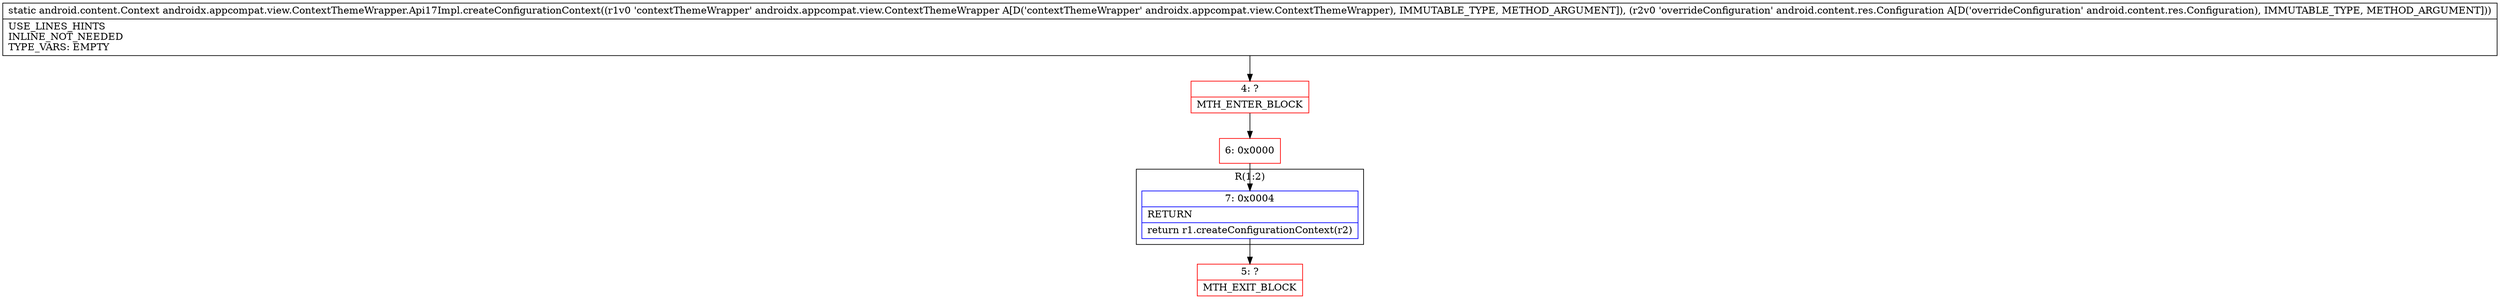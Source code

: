 digraph "CFG forandroidx.appcompat.view.ContextThemeWrapper.Api17Impl.createConfigurationContext(Landroidx\/appcompat\/view\/ContextThemeWrapper;Landroid\/content\/res\/Configuration;)Landroid\/content\/Context;" {
subgraph cluster_Region_574210118 {
label = "R(1:2)";
node [shape=record,color=blue];
Node_7 [shape=record,label="{7\:\ 0x0004|RETURN\l|return r1.createConfigurationContext(r2)\l}"];
}
Node_4 [shape=record,color=red,label="{4\:\ ?|MTH_ENTER_BLOCK\l}"];
Node_6 [shape=record,color=red,label="{6\:\ 0x0000}"];
Node_5 [shape=record,color=red,label="{5\:\ ?|MTH_EXIT_BLOCK\l}"];
MethodNode[shape=record,label="{static android.content.Context androidx.appcompat.view.ContextThemeWrapper.Api17Impl.createConfigurationContext((r1v0 'contextThemeWrapper' androidx.appcompat.view.ContextThemeWrapper A[D('contextThemeWrapper' androidx.appcompat.view.ContextThemeWrapper), IMMUTABLE_TYPE, METHOD_ARGUMENT]), (r2v0 'overrideConfiguration' android.content.res.Configuration A[D('overrideConfiguration' android.content.res.Configuration), IMMUTABLE_TYPE, METHOD_ARGUMENT]))  | USE_LINES_HINTS\lINLINE_NOT_NEEDED\lTYPE_VARS: EMPTY\l}"];
MethodNode -> Node_4;Node_7 -> Node_5;
Node_4 -> Node_6;
Node_6 -> Node_7;
}

